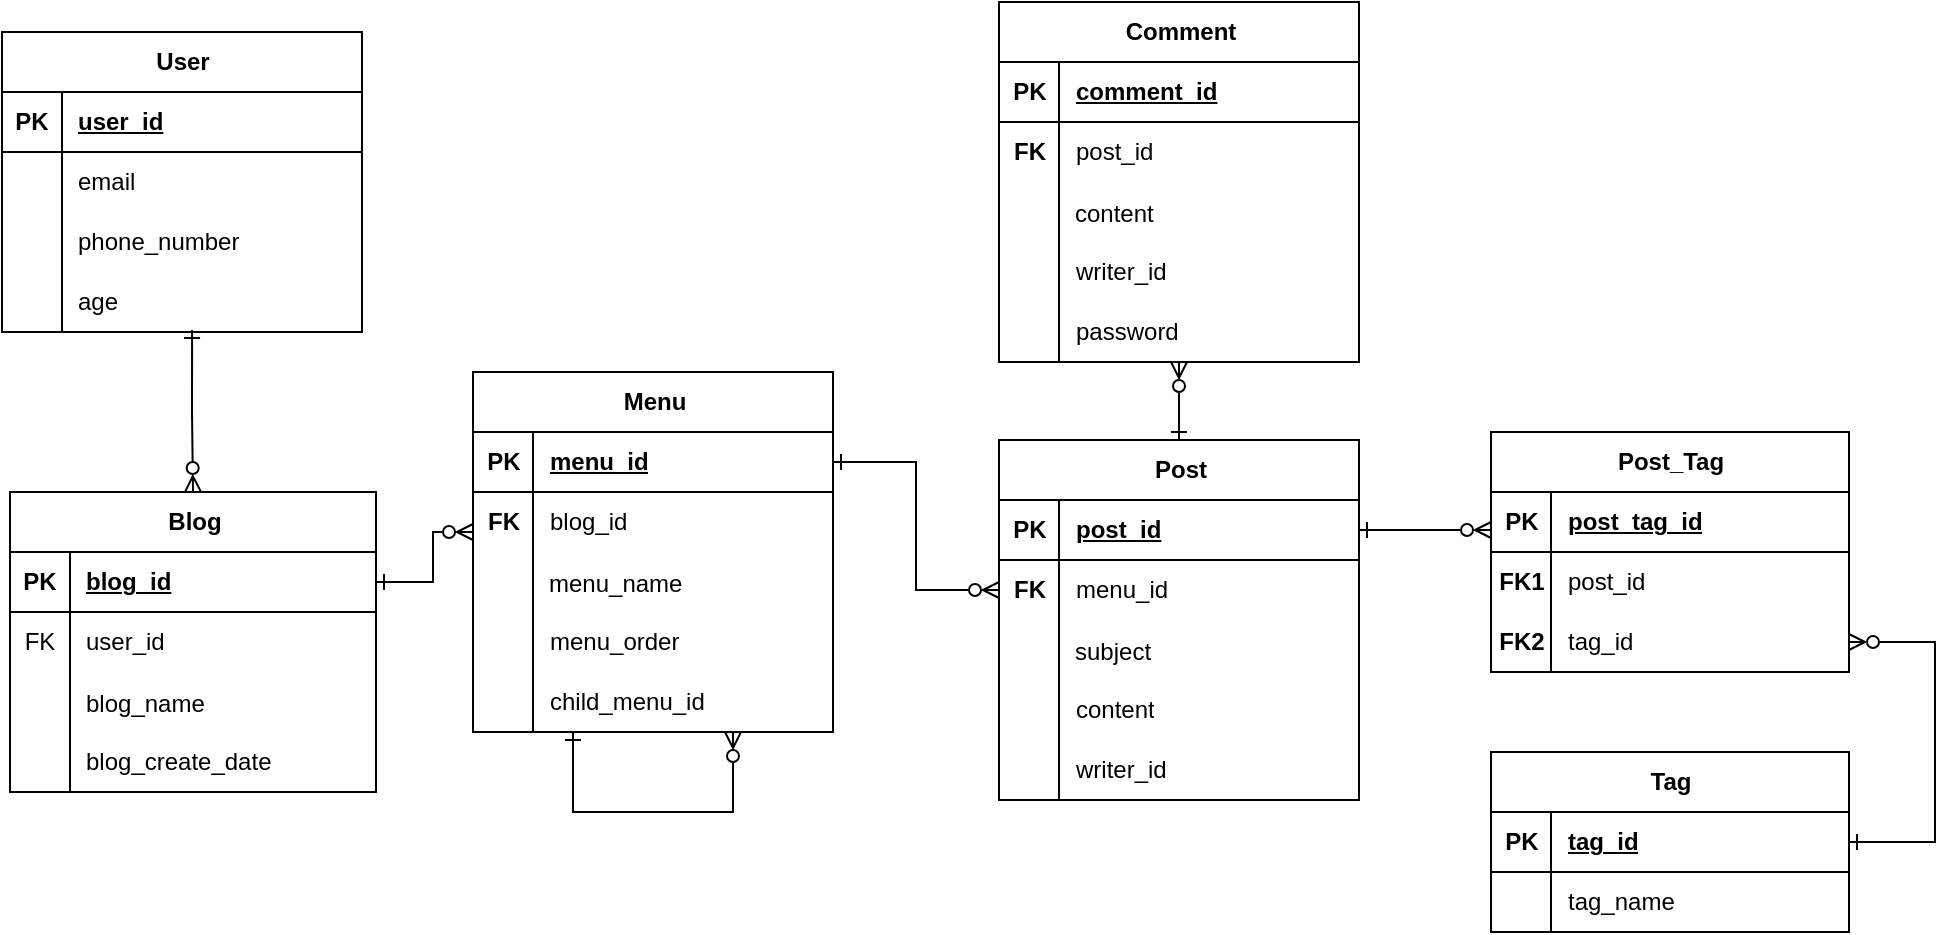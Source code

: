 <mxfile version="21.6.8" type="device">
  <diagram name="Page-1" id="2ca16b54-16f6-2749-3443-fa8db7711227">
    <mxGraphModel dx="1434" dy="844" grid="1" gridSize="10" guides="1" tooltips="1" connect="1" arrows="1" fold="1" page="1" pageScale="1" pageWidth="1100" pageHeight="850" background="none" math="0" shadow="0">
      <root>
        <mxCell id="0" />
        <mxCell id="1" parent="0" />
        <mxCell id="rOiqnbqq2lxfKwAk88MP-75" value="User" style="shape=table;startSize=30;container=1;collapsible=1;childLayout=tableLayout;fixedRows=1;rowLines=0;fontStyle=1;align=center;resizeLast=1;html=1;" parent="1" vertex="1">
          <mxGeometry x="65" y="170" width="180" height="150" as="geometry">
            <mxRectangle x="80" y="50" width="70" height="30" as="alternateBounds" />
          </mxGeometry>
        </mxCell>
        <mxCell id="rOiqnbqq2lxfKwAk88MP-76" value="" style="shape=tableRow;horizontal=0;startSize=0;swimlaneHead=0;swimlaneBody=0;fillColor=none;collapsible=0;dropTarget=0;points=[[0,0.5],[1,0.5]];portConstraint=eastwest;top=0;left=0;right=0;bottom=1;" parent="rOiqnbqq2lxfKwAk88MP-75" vertex="1">
          <mxGeometry y="30" width="180" height="30" as="geometry" />
        </mxCell>
        <mxCell id="rOiqnbqq2lxfKwAk88MP-77" value="PK" style="shape=partialRectangle;connectable=0;fillColor=none;top=0;left=0;bottom=0;right=0;fontStyle=1;overflow=hidden;whiteSpace=wrap;html=1;" parent="rOiqnbqq2lxfKwAk88MP-76" vertex="1">
          <mxGeometry width="30" height="30" as="geometry">
            <mxRectangle width="30" height="30" as="alternateBounds" />
          </mxGeometry>
        </mxCell>
        <mxCell id="rOiqnbqq2lxfKwAk88MP-78" value="user_id" style="shape=partialRectangle;connectable=0;fillColor=none;top=0;left=0;bottom=0;right=0;align=left;spacingLeft=6;fontStyle=5;overflow=hidden;whiteSpace=wrap;html=1;" parent="rOiqnbqq2lxfKwAk88MP-76" vertex="1">
          <mxGeometry x="30" width="150" height="30" as="geometry">
            <mxRectangle width="150" height="30" as="alternateBounds" />
          </mxGeometry>
        </mxCell>
        <mxCell id="rOiqnbqq2lxfKwAk88MP-79" value="" style="shape=tableRow;horizontal=0;startSize=0;swimlaneHead=0;swimlaneBody=0;fillColor=none;collapsible=0;dropTarget=0;points=[[0,0.5],[1,0.5]];portConstraint=eastwest;top=0;left=0;right=0;bottom=0;" parent="rOiqnbqq2lxfKwAk88MP-75" vertex="1">
          <mxGeometry y="60" width="180" height="30" as="geometry" />
        </mxCell>
        <mxCell id="rOiqnbqq2lxfKwAk88MP-80" value="" style="shape=partialRectangle;connectable=0;fillColor=none;top=0;left=0;bottom=0;right=0;editable=1;overflow=hidden;whiteSpace=wrap;html=1;" parent="rOiqnbqq2lxfKwAk88MP-79" vertex="1">
          <mxGeometry width="30" height="30" as="geometry">
            <mxRectangle width="30" height="30" as="alternateBounds" />
          </mxGeometry>
        </mxCell>
        <mxCell id="rOiqnbqq2lxfKwAk88MP-81" value="email" style="shape=partialRectangle;connectable=0;fillColor=none;top=0;left=0;bottom=0;right=0;align=left;spacingLeft=6;overflow=hidden;whiteSpace=wrap;html=1;" parent="rOiqnbqq2lxfKwAk88MP-79" vertex="1">
          <mxGeometry x="30" width="150" height="30" as="geometry">
            <mxRectangle width="150" height="30" as="alternateBounds" />
          </mxGeometry>
        </mxCell>
        <mxCell id="rOiqnbqq2lxfKwAk88MP-82" value="" style="shape=tableRow;horizontal=0;startSize=0;swimlaneHead=0;swimlaneBody=0;fillColor=none;collapsible=0;dropTarget=0;points=[[0,0.5],[1,0.5]];portConstraint=eastwest;top=0;left=0;right=0;bottom=0;" parent="rOiqnbqq2lxfKwAk88MP-75" vertex="1">
          <mxGeometry y="90" width="180" height="30" as="geometry" />
        </mxCell>
        <mxCell id="rOiqnbqq2lxfKwAk88MP-83" value="" style="shape=partialRectangle;connectable=0;fillColor=none;top=0;left=0;bottom=0;right=0;editable=1;overflow=hidden;whiteSpace=wrap;html=1;" parent="rOiqnbqq2lxfKwAk88MP-82" vertex="1">
          <mxGeometry width="30" height="30" as="geometry">
            <mxRectangle width="30" height="30" as="alternateBounds" />
          </mxGeometry>
        </mxCell>
        <mxCell id="rOiqnbqq2lxfKwAk88MP-84" value="phone_number" style="shape=partialRectangle;connectable=0;fillColor=none;top=0;left=0;bottom=0;right=0;align=left;spacingLeft=6;overflow=hidden;whiteSpace=wrap;html=1;" parent="rOiqnbqq2lxfKwAk88MP-82" vertex="1">
          <mxGeometry x="30" width="150" height="30" as="geometry">
            <mxRectangle width="150" height="30" as="alternateBounds" />
          </mxGeometry>
        </mxCell>
        <mxCell id="rOiqnbqq2lxfKwAk88MP-85" value="" style="shape=tableRow;horizontal=0;startSize=0;swimlaneHead=0;swimlaneBody=0;fillColor=none;collapsible=0;dropTarget=0;points=[[0,0.5],[1,0.5]];portConstraint=eastwest;top=0;left=0;right=0;bottom=0;" parent="rOiqnbqq2lxfKwAk88MP-75" vertex="1">
          <mxGeometry y="120" width="180" height="30" as="geometry" />
        </mxCell>
        <mxCell id="rOiqnbqq2lxfKwAk88MP-86" value="" style="shape=partialRectangle;connectable=0;fillColor=none;top=0;left=0;bottom=0;right=0;editable=1;overflow=hidden;whiteSpace=wrap;html=1;" parent="rOiqnbqq2lxfKwAk88MP-85" vertex="1">
          <mxGeometry width="30" height="30" as="geometry">
            <mxRectangle width="30" height="30" as="alternateBounds" />
          </mxGeometry>
        </mxCell>
        <mxCell id="rOiqnbqq2lxfKwAk88MP-87" value="age" style="shape=partialRectangle;connectable=0;fillColor=none;top=0;left=0;bottom=0;right=0;align=left;spacingLeft=6;overflow=hidden;whiteSpace=wrap;html=1;" parent="rOiqnbqq2lxfKwAk88MP-85" vertex="1">
          <mxGeometry x="30" width="150" height="30" as="geometry">
            <mxRectangle width="150" height="30" as="alternateBounds" />
          </mxGeometry>
        </mxCell>
        <mxCell id="rOiqnbqq2lxfKwAk88MP-89" value="Blog" style="shape=table;startSize=30;container=1;collapsible=1;childLayout=tableLayout;fixedRows=1;rowLines=0;fontStyle=1;align=center;resizeLast=1;html=1;" parent="1" vertex="1">
          <mxGeometry x="69" y="400" width="183" height="150.0" as="geometry">
            <mxRectangle x="80" y="50" width="70" height="30" as="alternateBounds" />
          </mxGeometry>
        </mxCell>
        <mxCell id="rOiqnbqq2lxfKwAk88MP-90" value="" style="shape=tableRow;horizontal=0;startSize=0;swimlaneHead=0;swimlaneBody=0;fillColor=none;collapsible=0;dropTarget=0;points=[[0,0.5],[1,0.5]];portConstraint=eastwest;top=0;left=0;right=0;bottom=1;" parent="rOiqnbqq2lxfKwAk88MP-89" vertex="1">
          <mxGeometry y="30" width="183" height="30" as="geometry" />
        </mxCell>
        <mxCell id="rOiqnbqq2lxfKwAk88MP-91" value="PK" style="shape=partialRectangle;connectable=0;fillColor=none;top=0;left=0;bottom=0;right=0;fontStyle=1;overflow=hidden;whiteSpace=wrap;html=1;" parent="rOiqnbqq2lxfKwAk88MP-90" vertex="1">
          <mxGeometry width="30" height="30" as="geometry">
            <mxRectangle width="30" height="30" as="alternateBounds" />
          </mxGeometry>
        </mxCell>
        <mxCell id="rOiqnbqq2lxfKwAk88MP-92" value="blog_id" style="shape=partialRectangle;connectable=0;fillColor=none;top=0;left=0;bottom=0;right=0;align=left;spacingLeft=6;fontStyle=5;overflow=hidden;whiteSpace=wrap;html=1;" parent="rOiqnbqq2lxfKwAk88MP-90" vertex="1">
          <mxGeometry x="30" width="153" height="30" as="geometry">
            <mxRectangle width="153" height="30" as="alternateBounds" />
          </mxGeometry>
        </mxCell>
        <mxCell id="rOiqnbqq2lxfKwAk88MP-93" value="" style="shape=tableRow;horizontal=0;startSize=0;swimlaneHead=0;swimlaneBody=0;fillColor=none;collapsible=0;dropTarget=0;points=[[0,0.5],[1,0.5]];portConstraint=eastwest;top=0;left=0;right=0;bottom=0;" parent="rOiqnbqq2lxfKwAk88MP-89" vertex="1">
          <mxGeometry y="60" width="183" height="30" as="geometry" />
        </mxCell>
        <mxCell id="rOiqnbqq2lxfKwAk88MP-94" value="FK" style="shape=partialRectangle;connectable=0;fillColor=none;top=0;left=0;bottom=0;right=0;editable=1;overflow=hidden;whiteSpace=wrap;html=1;" parent="rOiqnbqq2lxfKwAk88MP-93" vertex="1">
          <mxGeometry width="30" height="30" as="geometry">
            <mxRectangle width="30" height="30" as="alternateBounds" />
          </mxGeometry>
        </mxCell>
        <mxCell id="rOiqnbqq2lxfKwAk88MP-95" value="user_id" style="shape=partialRectangle;connectable=0;fillColor=none;top=0;left=0;bottom=0;right=0;align=left;spacingLeft=6;overflow=hidden;whiteSpace=wrap;html=1;" parent="rOiqnbqq2lxfKwAk88MP-93" vertex="1">
          <mxGeometry x="30" width="153" height="30" as="geometry">
            <mxRectangle width="153" height="30" as="alternateBounds" />
          </mxGeometry>
        </mxCell>
        <mxCell id="ZGFeeNp2NW_XjKMNursx-48" value="" style="shape=tableRow;horizontal=0;startSize=0;swimlaneHead=0;swimlaneBody=0;fillColor=none;collapsible=0;dropTarget=0;points=[[0,0.5],[1,0.5]];portConstraint=eastwest;top=0;left=0;right=0;bottom=0;" parent="rOiqnbqq2lxfKwAk88MP-89" vertex="1">
          <mxGeometry y="90" width="183" height="30" as="geometry" />
        </mxCell>
        <mxCell id="ZGFeeNp2NW_XjKMNursx-49" value="" style="shape=partialRectangle;connectable=0;fillColor=none;top=0;left=0;bottom=0;right=0;editable=1;overflow=hidden;" parent="ZGFeeNp2NW_XjKMNursx-48" vertex="1">
          <mxGeometry width="30" height="30" as="geometry">
            <mxRectangle width="30" height="30" as="alternateBounds" />
          </mxGeometry>
        </mxCell>
        <mxCell id="ZGFeeNp2NW_XjKMNursx-50" value="blog_name" style="shape=partialRectangle;connectable=0;fillColor=none;top=0;left=0;bottom=0;right=0;align=left;spacingLeft=6;overflow=hidden;" parent="ZGFeeNp2NW_XjKMNursx-48" vertex="1">
          <mxGeometry x="30" width="153" height="30" as="geometry">
            <mxRectangle width="153" height="30" as="alternateBounds" />
          </mxGeometry>
        </mxCell>
        <mxCell id="rOiqnbqq2lxfKwAk88MP-96" value="" style="shape=tableRow;horizontal=0;startSize=0;swimlaneHead=0;swimlaneBody=0;fillColor=none;collapsible=0;dropTarget=0;points=[[0,0.5],[1,0.5]];portConstraint=eastwest;top=0;left=0;right=0;bottom=0;" parent="rOiqnbqq2lxfKwAk88MP-89" vertex="1">
          <mxGeometry y="120" width="183" height="30" as="geometry" />
        </mxCell>
        <mxCell id="rOiqnbqq2lxfKwAk88MP-97" value="" style="shape=partialRectangle;connectable=0;fillColor=none;top=0;left=0;bottom=0;right=0;editable=1;overflow=hidden;whiteSpace=wrap;html=1;" parent="rOiqnbqq2lxfKwAk88MP-96" vertex="1">
          <mxGeometry width="30" height="30" as="geometry">
            <mxRectangle width="30" height="30" as="alternateBounds" />
          </mxGeometry>
        </mxCell>
        <mxCell id="rOiqnbqq2lxfKwAk88MP-98" value="blog_create_date" style="shape=partialRectangle;connectable=0;fillColor=none;top=0;left=0;bottom=0;right=0;align=left;spacingLeft=6;overflow=hidden;whiteSpace=wrap;html=1;" parent="rOiqnbqq2lxfKwAk88MP-96" vertex="1">
          <mxGeometry x="30" width="153" height="30" as="geometry">
            <mxRectangle width="153" height="30" as="alternateBounds" />
          </mxGeometry>
        </mxCell>
        <mxCell id="rOiqnbqq2lxfKwAk88MP-102" value="Comment" style="shape=table;startSize=30;container=1;collapsible=1;childLayout=tableLayout;fixedRows=1;rowLines=0;fontStyle=1;align=center;resizeLast=1;html=1;" parent="1" vertex="1">
          <mxGeometry x="563.5" y="155" width="180" height="180" as="geometry">
            <mxRectangle x="573" y="40" width="70" height="30" as="alternateBounds" />
          </mxGeometry>
        </mxCell>
        <mxCell id="rOiqnbqq2lxfKwAk88MP-103" value="" style="shape=tableRow;horizontal=0;startSize=0;swimlaneHead=0;swimlaneBody=0;fillColor=none;collapsible=0;dropTarget=0;points=[[0,0.5],[1,0.5]];portConstraint=eastwest;top=0;left=0;right=0;bottom=1;" parent="rOiqnbqq2lxfKwAk88MP-102" vertex="1">
          <mxGeometry y="30" width="180" height="30" as="geometry" />
        </mxCell>
        <mxCell id="rOiqnbqq2lxfKwAk88MP-104" value="PK" style="shape=partialRectangle;connectable=0;fillColor=none;top=0;left=0;bottom=0;right=0;fontStyle=1;overflow=hidden;whiteSpace=wrap;html=1;" parent="rOiqnbqq2lxfKwAk88MP-103" vertex="1">
          <mxGeometry width="30" height="30" as="geometry">
            <mxRectangle width="30" height="30" as="alternateBounds" />
          </mxGeometry>
        </mxCell>
        <mxCell id="rOiqnbqq2lxfKwAk88MP-105" value="comment_id" style="shape=partialRectangle;connectable=0;fillColor=none;top=0;left=0;bottom=0;right=0;align=left;spacingLeft=6;fontStyle=5;overflow=hidden;whiteSpace=wrap;html=1;" parent="rOiqnbqq2lxfKwAk88MP-103" vertex="1">
          <mxGeometry x="30" width="150" height="30" as="geometry">
            <mxRectangle width="150" height="30" as="alternateBounds" />
          </mxGeometry>
        </mxCell>
        <mxCell id="rOiqnbqq2lxfKwAk88MP-106" value="" style="shape=tableRow;horizontal=0;startSize=0;swimlaneHead=0;swimlaneBody=0;fillColor=none;collapsible=0;dropTarget=0;points=[[0,0.5],[1,0.5]];portConstraint=eastwest;top=0;left=0;right=0;bottom=0;" parent="rOiqnbqq2lxfKwAk88MP-102" vertex="1">
          <mxGeometry y="60" width="180" height="30" as="geometry" />
        </mxCell>
        <mxCell id="rOiqnbqq2lxfKwAk88MP-107" value="&lt;b&gt;FK&lt;/b&gt;" style="shape=partialRectangle;connectable=0;fillColor=none;top=0;left=0;bottom=0;right=0;editable=1;overflow=hidden;whiteSpace=wrap;html=1;" parent="rOiqnbqq2lxfKwAk88MP-106" vertex="1">
          <mxGeometry width="30" height="30" as="geometry">
            <mxRectangle width="30" height="30" as="alternateBounds" />
          </mxGeometry>
        </mxCell>
        <mxCell id="rOiqnbqq2lxfKwAk88MP-108" value="post_id" style="shape=partialRectangle;connectable=0;fillColor=none;top=0;left=0;bottom=0;right=0;align=left;spacingLeft=6;overflow=hidden;whiteSpace=wrap;html=1;" parent="rOiqnbqq2lxfKwAk88MP-106" vertex="1">
          <mxGeometry x="30" width="150" height="30" as="geometry">
            <mxRectangle width="150" height="30" as="alternateBounds" />
          </mxGeometry>
        </mxCell>
        <mxCell id="ZGFeeNp2NW_XjKMNursx-58" value="" style="shape=tableRow;horizontal=0;startSize=0;swimlaneHead=0;swimlaneBody=0;fillColor=none;collapsible=0;dropTarget=0;points=[[0,0.5],[1,0.5]];portConstraint=eastwest;top=0;left=0;right=0;bottom=0;" parent="rOiqnbqq2lxfKwAk88MP-102" vertex="1">
          <mxGeometry y="90" width="180" height="30" as="geometry" />
        </mxCell>
        <mxCell id="ZGFeeNp2NW_XjKMNursx-59" value="" style="shape=partialRectangle;connectable=0;fillColor=none;top=0;left=0;bottom=0;right=0;editable=1;overflow=hidden;" parent="ZGFeeNp2NW_XjKMNursx-58" vertex="1">
          <mxGeometry width="30" height="30" as="geometry">
            <mxRectangle width="30" height="30" as="alternateBounds" />
          </mxGeometry>
        </mxCell>
        <mxCell id="ZGFeeNp2NW_XjKMNursx-60" value="content" style="shape=partialRectangle;connectable=0;fillColor=none;top=0;left=0;bottom=0;right=0;align=left;spacingLeft=6;overflow=hidden;" parent="ZGFeeNp2NW_XjKMNursx-58" vertex="1">
          <mxGeometry x="30" width="150" height="30" as="geometry">
            <mxRectangle width="150" height="30" as="alternateBounds" />
          </mxGeometry>
        </mxCell>
        <mxCell id="rOiqnbqq2lxfKwAk88MP-109" value="" style="shape=tableRow;horizontal=0;startSize=0;swimlaneHead=0;swimlaneBody=0;fillColor=none;collapsible=0;dropTarget=0;points=[[0,0.5],[1,0.5]];portConstraint=eastwest;top=0;left=0;right=0;bottom=0;" parent="rOiqnbqq2lxfKwAk88MP-102" vertex="1">
          <mxGeometry y="120" width="180" height="30" as="geometry" />
        </mxCell>
        <mxCell id="rOiqnbqq2lxfKwAk88MP-110" value="" style="shape=partialRectangle;connectable=0;fillColor=none;top=0;left=0;bottom=0;right=0;editable=1;overflow=hidden;whiteSpace=wrap;html=1;" parent="rOiqnbqq2lxfKwAk88MP-109" vertex="1">
          <mxGeometry width="30" height="30" as="geometry">
            <mxRectangle width="30" height="30" as="alternateBounds" />
          </mxGeometry>
        </mxCell>
        <mxCell id="rOiqnbqq2lxfKwAk88MP-111" value="writer_id" style="shape=partialRectangle;connectable=0;fillColor=none;top=0;left=0;bottom=0;right=0;align=left;spacingLeft=6;overflow=hidden;whiteSpace=wrap;html=1;" parent="rOiqnbqq2lxfKwAk88MP-109" vertex="1">
          <mxGeometry x="30" width="150" height="30" as="geometry">
            <mxRectangle width="150" height="30" as="alternateBounds" />
          </mxGeometry>
        </mxCell>
        <mxCell id="rOiqnbqq2lxfKwAk88MP-112" value="" style="shape=tableRow;horizontal=0;startSize=0;swimlaneHead=0;swimlaneBody=0;fillColor=none;collapsible=0;dropTarget=0;points=[[0,0.5],[1,0.5]];portConstraint=eastwest;top=0;left=0;right=0;bottom=0;" parent="rOiqnbqq2lxfKwAk88MP-102" vertex="1">
          <mxGeometry y="150" width="180" height="30" as="geometry" />
        </mxCell>
        <mxCell id="rOiqnbqq2lxfKwAk88MP-113" value="" style="shape=partialRectangle;connectable=0;fillColor=none;top=0;left=0;bottom=0;right=0;editable=1;overflow=hidden;whiteSpace=wrap;html=1;" parent="rOiqnbqq2lxfKwAk88MP-112" vertex="1">
          <mxGeometry width="30" height="30" as="geometry">
            <mxRectangle width="30" height="30" as="alternateBounds" />
          </mxGeometry>
        </mxCell>
        <mxCell id="rOiqnbqq2lxfKwAk88MP-114" value="password" style="shape=partialRectangle;connectable=0;fillColor=none;top=0;left=0;bottom=0;right=0;align=left;spacingLeft=6;overflow=hidden;whiteSpace=wrap;html=1;" parent="rOiqnbqq2lxfKwAk88MP-112" vertex="1">
          <mxGeometry x="30" width="150" height="30" as="geometry">
            <mxRectangle width="150" height="30" as="alternateBounds" />
          </mxGeometry>
        </mxCell>
        <mxCell id="rOiqnbqq2lxfKwAk88MP-115" value="Menu" style="shape=table;startSize=30;container=1;collapsible=1;childLayout=tableLayout;fixedRows=1;rowLines=0;fontStyle=1;align=center;resizeLast=1;html=1;" parent="1" vertex="1">
          <mxGeometry x="300.5" y="340" width="180" height="180" as="geometry">
            <mxRectangle x="80" y="50" width="70" height="30" as="alternateBounds" />
          </mxGeometry>
        </mxCell>
        <mxCell id="rOiqnbqq2lxfKwAk88MP-116" value="" style="shape=tableRow;horizontal=0;startSize=0;swimlaneHead=0;swimlaneBody=0;fillColor=none;collapsible=0;dropTarget=0;points=[[0,0.5],[1,0.5]];portConstraint=eastwest;top=0;left=0;right=0;bottom=1;" parent="rOiqnbqq2lxfKwAk88MP-115" vertex="1">
          <mxGeometry y="30" width="180" height="30" as="geometry" />
        </mxCell>
        <mxCell id="rOiqnbqq2lxfKwAk88MP-117" value="PK" style="shape=partialRectangle;connectable=0;fillColor=none;top=0;left=0;bottom=0;right=0;fontStyle=1;overflow=hidden;whiteSpace=wrap;html=1;" parent="rOiqnbqq2lxfKwAk88MP-116" vertex="1">
          <mxGeometry width="30" height="30" as="geometry">
            <mxRectangle width="30" height="30" as="alternateBounds" />
          </mxGeometry>
        </mxCell>
        <mxCell id="rOiqnbqq2lxfKwAk88MP-118" value="menu_id" style="shape=partialRectangle;connectable=0;fillColor=none;top=0;left=0;bottom=0;right=0;align=left;spacingLeft=6;fontStyle=5;overflow=hidden;whiteSpace=wrap;html=1;" parent="rOiqnbqq2lxfKwAk88MP-116" vertex="1">
          <mxGeometry x="30" width="150" height="30" as="geometry">
            <mxRectangle width="150" height="30" as="alternateBounds" />
          </mxGeometry>
        </mxCell>
        <mxCell id="rOiqnbqq2lxfKwAk88MP-119" value="" style="shape=tableRow;horizontal=0;startSize=0;swimlaneHead=0;swimlaneBody=0;fillColor=none;collapsible=0;dropTarget=0;points=[[0,0.5],[1,0.5]];portConstraint=eastwest;top=0;left=0;right=0;bottom=0;" parent="rOiqnbqq2lxfKwAk88MP-115" vertex="1">
          <mxGeometry y="60" width="180" height="30" as="geometry" />
        </mxCell>
        <mxCell id="rOiqnbqq2lxfKwAk88MP-120" value="&lt;b&gt;FK&lt;/b&gt;" style="shape=partialRectangle;connectable=0;fillColor=none;top=0;left=0;bottom=0;right=0;editable=1;overflow=hidden;whiteSpace=wrap;html=1;" parent="rOiqnbqq2lxfKwAk88MP-119" vertex="1">
          <mxGeometry width="30" height="30" as="geometry">
            <mxRectangle width="30" height="30" as="alternateBounds" />
          </mxGeometry>
        </mxCell>
        <mxCell id="rOiqnbqq2lxfKwAk88MP-121" value="blog_id" style="shape=partialRectangle;connectable=0;fillColor=none;top=0;left=0;bottom=0;right=0;align=left;spacingLeft=6;overflow=hidden;whiteSpace=wrap;html=1;" parent="rOiqnbqq2lxfKwAk88MP-119" vertex="1">
          <mxGeometry x="30" width="150" height="30" as="geometry">
            <mxRectangle width="150" height="30" as="alternateBounds" />
          </mxGeometry>
        </mxCell>
        <mxCell id="ZGFeeNp2NW_XjKMNursx-14" value="" style="shape=tableRow;horizontal=0;startSize=0;swimlaneHead=0;swimlaneBody=0;fillColor=none;collapsible=0;dropTarget=0;points=[[0,0.5],[1,0.5]];portConstraint=eastwest;top=0;left=0;right=0;bottom=0;" parent="rOiqnbqq2lxfKwAk88MP-115" vertex="1">
          <mxGeometry y="90" width="180" height="30" as="geometry" />
        </mxCell>
        <mxCell id="ZGFeeNp2NW_XjKMNursx-15" value="" style="shape=partialRectangle;connectable=0;fillColor=none;top=0;left=0;bottom=0;right=0;editable=1;overflow=hidden;" parent="ZGFeeNp2NW_XjKMNursx-14" vertex="1">
          <mxGeometry width="30" height="30" as="geometry">
            <mxRectangle width="30" height="30" as="alternateBounds" />
          </mxGeometry>
        </mxCell>
        <mxCell id="ZGFeeNp2NW_XjKMNursx-16" value="menu_name" style="shape=partialRectangle;connectable=0;fillColor=none;top=0;left=0;bottom=0;right=0;align=left;spacingLeft=6;overflow=hidden;" parent="ZGFeeNp2NW_XjKMNursx-14" vertex="1">
          <mxGeometry x="30" width="150" height="30" as="geometry">
            <mxRectangle width="150" height="30" as="alternateBounds" />
          </mxGeometry>
        </mxCell>
        <mxCell id="rOiqnbqq2lxfKwAk88MP-122" value="" style="shape=tableRow;horizontal=0;startSize=0;swimlaneHead=0;swimlaneBody=0;fillColor=none;collapsible=0;dropTarget=0;points=[[0,0.5],[1,0.5]];portConstraint=eastwest;top=0;left=0;right=0;bottom=0;" parent="rOiqnbqq2lxfKwAk88MP-115" vertex="1">
          <mxGeometry y="120" width="180" height="30" as="geometry" />
        </mxCell>
        <mxCell id="rOiqnbqq2lxfKwAk88MP-123" value="" style="shape=partialRectangle;connectable=0;fillColor=none;top=0;left=0;bottom=0;right=0;editable=1;overflow=hidden;whiteSpace=wrap;html=1;" parent="rOiqnbqq2lxfKwAk88MP-122" vertex="1">
          <mxGeometry width="30" height="30" as="geometry">
            <mxRectangle width="30" height="30" as="alternateBounds" />
          </mxGeometry>
        </mxCell>
        <mxCell id="rOiqnbqq2lxfKwAk88MP-124" value="menu_order" style="shape=partialRectangle;connectable=0;fillColor=none;top=0;left=0;bottom=0;right=0;align=left;spacingLeft=6;overflow=hidden;whiteSpace=wrap;html=1;" parent="rOiqnbqq2lxfKwAk88MP-122" vertex="1">
          <mxGeometry x="30" width="150" height="30" as="geometry">
            <mxRectangle width="150" height="30" as="alternateBounds" />
          </mxGeometry>
        </mxCell>
        <mxCell id="rOiqnbqq2lxfKwAk88MP-125" value="" style="shape=tableRow;horizontal=0;startSize=0;swimlaneHead=0;swimlaneBody=0;fillColor=none;collapsible=0;dropTarget=0;points=[[0,0.5],[1,0.5]];portConstraint=eastwest;top=0;left=0;right=0;bottom=0;" parent="rOiqnbqq2lxfKwAk88MP-115" vertex="1">
          <mxGeometry y="150" width="180" height="30" as="geometry" />
        </mxCell>
        <mxCell id="rOiqnbqq2lxfKwAk88MP-126" value="" style="shape=partialRectangle;connectable=0;fillColor=none;top=0;left=0;bottom=0;right=0;editable=1;overflow=hidden;whiteSpace=wrap;html=1;" parent="rOiqnbqq2lxfKwAk88MP-125" vertex="1">
          <mxGeometry width="30" height="30" as="geometry">
            <mxRectangle width="30" height="30" as="alternateBounds" />
          </mxGeometry>
        </mxCell>
        <mxCell id="rOiqnbqq2lxfKwAk88MP-127" value="child_menu_id" style="shape=partialRectangle;connectable=0;fillColor=none;top=0;left=0;bottom=0;right=0;align=left;spacingLeft=6;overflow=hidden;whiteSpace=wrap;html=1;" parent="rOiqnbqq2lxfKwAk88MP-125" vertex="1">
          <mxGeometry x="30" width="150" height="30" as="geometry">
            <mxRectangle width="150" height="30" as="alternateBounds" />
          </mxGeometry>
        </mxCell>
        <mxCell id="rOiqnbqq2lxfKwAk88MP-128" value="Post" style="shape=table;startSize=30;container=1;collapsible=1;childLayout=tableLayout;fixedRows=1;rowLines=0;fontStyle=1;align=center;resizeLast=1;html=1;rounded=0;" parent="1" vertex="1">
          <mxGeometry x="563.5" y="374" width="180" height="180" as="geometry" />
        </mxCell>
        <mxCell id="rOiqnbqq2lxfKwAk88MP-129" value="" style="shape=tableRow;horizontal=0;startSize=0;swimlaneHead=0;swimlaneBody=0;fillColor=none;collapsible=0;dropTarget=0;points=[[0,0.5],[1,0.5]];portConstraint=eastwest;top=0;left=0;right=0;bottom=1;" parent="rOiqnbqq2lxfKwAk88MP-128" vertex="1">
          <mxGeometry y="30" width="180" height="30" as="geometry" />
        </mxCell>
        <mxCell id="rOiqnbqq2lxfKwAk88MP-130" value="PK" style="shape=partialRectangle;connectable=0;fillColor=none;top=0;left=0;bottom=0;right=0;fontStyle=1;overflow=hidden;whiteSpace=wrap;html=1;" parent="rOiqnbqq2lxfKwAk88MP-129" vertex="1">
          <mxGeometry width="30" height="30" as="geometry">
            <mxRectangle width="30" height="30" as="alternateBounds" />
          </mxGeometry>
        </mxCell>
        <mxCell id="rOiqnbqq2lxfKwAk88MP-131" value="post_id" style="shape=partialRectangle;connectable=0;fillColor=none;top=0;left=0;bottom=0;right=0;align=left;spacingLeft=6;fontStyle=5;overflow=hidden;whiteSpace=wrap;html=1;" parent="rOiqnbqq2lxfKwAk88MP-129" vertex="1">
          <mxGeometry x="30" width="150" height="30" as="geometry">
            <mxRectangle width="150" height="30" as="alternateBounds" />
          </mxGeometry>
        </mxCell>
        <mxCell id="rOiqnbqq2lxfKwAk88MP-132" value="" style="shape=tableRow;horizontal=0;startSize=0;swimlaneHead=0;swimlaneBody=0;fillColor=none;collapsible=0;dropTarget=0;points=[[0,0.5],[1,0.5]];portConstraint=eastwest;top=0;left=0;right=0;bottom=0;" parent="rOiqnbqq2lxfKwAk88MP-128" vertex="1">
          <mxGeometry y="60" width="180" height="30" as="geometry" />
        </mxCell>
        <mxCell id="rOiqnbqq2lxfKwAk88MP-133" value="&lt;b&gt;FK&lt;/b&gt;" style="shape=partialRectangle;connectable=0;fillColor=none;top=0;left=0;bottom=0;right=0;editable=1;overflow=hidden;whiteSpace=wrap;html=1;" parent="rOiqnbqq2lxfKwAk88MP-132" vertex="1">
          <mxGeometry width="30" height="30" as="geometry">
            <mxRectangle width="30" height="30" as="alternateBounds" />
          </mxGeometry>
        </mxCell>
        <mxCell id="rOiqnbqq2lxfKwAk88MP-134" value="menu_id" style="shape=partialRectangle;connectable=0;fillColor=none;top=0;left=0;bottom=0;right=0;align=left;spacingLeft=6;overflow=hidden;whiteSpace=wrap;html=1;" parent="rOiqnbqq2lxfKwAk88MP-132" vertex="1">
          <mxGeometry x="30" width="150" height="30" as="geometry">
            <mxRectangle width="150" height="30" as="alternateBounds" />
          </mxGeometry>
        </mxCell>
        <mxCell id="ZGFeeNp2NW_XjKMNursx-51" value="" style="shape=tableRow;horizontal=0;startSize=0;swimlaneHead=0;swimlaneBody=0;fillColor=none;collapsible=0;dropTarget=0;points=[[0,0.5],[1,0.5]];portConstraint=eastwest;top=0;left=0;right=0;bottom=0;" parent="rOiqnbqq2lxfKwAk88MP-128" vertex="1">
          <mxGeometry y="90" width="180" height="30" as="geometry" />
        </mxCell>
        <mxCell id="ZGFeeNp2NW_XjKMNursx-52" value="" style="shape=partialRectangle;connectable=0;fillColor=none;top=0;left=0;bottom=0;right=0;editable=1;overflow=hidden;" parent="ZGFeeNp2NW_XjKMNursx-51" vertex="1">
          <mxGeometry width="30" height="30" as="geometry">
            <mxRectangle width="30" height="30" as="alternateBounds" />
          </mxGeometry>
        </mxCell>
        <mxCell id="ZGFeeNp2NW_XjKMNursx-53" value="subject" style="shape=partialRectangle;connectable=0;fillColor=none;top=0;left=0;bottom=0;right=0;align=left;spacingLeft=6;overflow=hidden;" parent="ZGFeeNp2NW_XjKMNursx-51" vertex="1">
          <mxGeometry x="30" width="150" height="30" as="geometry">
            <mxRectangle width="150" height="30" as="alternateBounds" />
          </mxGeometry>
        </mxCell>
        <mxCell id="rOiqnbqq2lxfKwAk88MP-135" value="" style="shape=tableRow;horizontal=0;startSize=0;swimlaneHead=0;swimlaneBody=0;fillColor=none;collapsible=0;dropTarget=0;points=[[0,0.5],[1,0.5]];portConstraint=eastwest;top=0;left=0;right=0;bottom=0;" parent="rOiqnbqq2lxfKwAk88MP-128" vertex="1">
          <mxGeometry y="120" width="180" height="30" as="geometry" />
        </mxCell>
        <mxCell id="rOiqnbqq2lxfKwAk88MP-136" value="" style="shape=partialRectangle;connectable=0;fillColor=none;top=0;left=0;bottom=0;right=0;editable=1;overflow=hidden;whiteSpace=wrap;html=1;" parent="rOiqnbqq2lxfKwAk88MP-135" vertex="1">
          <mxGeometry width="30" height="30" as="geometry">
            <mxRectangle width="30" height="30" as="alternateBounds" />
          </mxGeometry>
        </mxCell>
        <mxCell id="rOiqnbqq2lxfKwAk88MP-137" value="content" style="shape=partialRectangle;connectable=0;fillColor=none;top=0;left=0;bottom=0;right=0;align=left;spacingLeft=6;overflow=hidden;whiteSpace=wrap;html=1;shadow=0;" parent="rOiqnbqq2lxfKwAk88MP-135" vertex="1">
          <mxGeometry x="30" width="150" height="30" as="geometry">
            <mxRectangle width="150" height="30" as="alternateBounds" />
          </mxGeometry>
        </mxCell>
        <mxCell id="rOiqnbqq2lxfKwAk88MP-138" value="" style="shape=tableRow;horizontal=0;startSize=0;swimlaneHead=0;swimlaneBody=0;fillColor=none;collapsible=0;dropTarget=0;points=[[0,0.5],[1,0.5]];portConstraint=eastwest;top=0;left=0;right=0;bottom=0;" parent="rOiqnbqq2lxfKwAk88MP-128" vertex="1">
          <mxGeometry y="150" width="180" height="30" as="geometry" />
        </mxCell>
        <mxCell id="rOiqnbqq2lxfKwAk88MP-139" value="" style="shape=partialRectangle;connectable=0;fillColor=none;top=0;left=0;bottom=0;right=0;editable=1;overflow=hidden;whiteSpace=wrap;html=1;" parent="rOiqnbqq2lxfKwAk88MP-138" vertex="1">
          <mxGeometry width="30" height="30" as="geometry">
            <mxRectangle width="30" height="30" as="alternateBounds" />
          </mxGeometry>
        </mxCell>
        <mxCell id="rOiqnbqq2lxfKwAk88MP-140" value="writer_id" style="shape=partialRectangle;connectable=0;fillColor=none;top=0;left=0;bottom=0;right=0;align=left;spacingLeft=6;overflow=hidden;whiteSpace=wrap;html=1;" parent="rOiqnbqq2lxfKwAk88MP-138" vertex="1">
          <mxGeometry x="30" width="150" height="30" as="geometry">
            <mxRectangle width="150" height="30" as="alternateBounds" />
          </mxGeometry>
        </mxCell>
        <mxCell id="rOiqnbqq2lxfKwAk88MP-142" style="edgeStyle=orthogonalEdgeStyle;rounded=0;orthogonalLoop=1;jettySize=auto;html=1;endArrow=ERzeroToMany;endFill=0;exitX=0.528;exitY=0.967;exitDx=0;exitDy=0;startArrow=ERone;startFill=0;exitPerimeter=0;entryX=0.5;entryY=0;entryDx=0;entryDy=0;elbow=vertical;" parent="1" source="rOiqnbqq2lxfKwAk88MP-85" target="rOiqnbqq2lxfKwAk88MP-89" edge="1">
          <mxGeometry relative="1" as="geometry">
            <mxPoint x="60.5" y="250" as="sourcePoint" />
            <mxPoint x="160.5" y="430" as="targetPoint" />
          </mxGeometry>
        </mxCell>
        <mxCell id="rOiqnbqq2lxfKwAk88MP-143" style="edgeStyle=elbowEdgeStyle;rounded=0;orthogonalLoop=1;jettySize=auto;html=1;endArrow=ERzeroToMany;endFill=0;exitX=1;exitY=0.5;exitDx=0;exitDy=0;startArrow=ERone;startFill=0;" parent="1" source="rOiqnbqq2lxfKwAk88MP-90" target="rOiqnbqq2lxfKwAk88MP-119" edge="1">
          <mxGeometry relative="1" as="geometry">
            <mxPoint x="210.5" y="450" as="sourcePoint" />
            <mxPoint x="230.5" y="380" as="targetPoint" />
            <Array as="points">
              <mxPoint x="280.5" y="420" />
            </Array>
          </mxGeometry>
        </mxCell>
        <mxCell id="rOiqnbqq2lxfKwAk88MP-149" value="Tag" style="shape=table;startSize=30;container=1;collapsible=1;childLayout=tableLayout;fixedRows=1;rowLines=0;fontStyle=1;align=center;resizeLast=1;html=1;" parent="1" vertex="1">
          <mxGeometry x="809.5" y="530" width="179" height="90" as="geometry" />
        </mxCell>
        <mxCell id="rOiqnbqq2lxfKwAk88MP-150" value="" style="shape=tableRow;horizontal=0;startSize=0;swimlaneHead=0;swimlaneBody=0;fillColor=none;collapsible=0;dropTarget=0;points=[[0,0.5],[1,0.5]];portConstraint=eastwest;top=0;left=0;right=0;bottom=1;" parent="rOiqnbqq2lxfKwAk88MP-149" vertex="1">
          <mxGeometry y="30" width="179" height="30" as="geometry" />
        </mxCell>
        <mxCell id="rOiqnbqq2lxfKwAk88MP-151" value="PK" style="shape=partialRectangle;connectable=0;fillColor=none;top=0;left=0;bottom=0;right=0;fontStyle=1;overflow=hidden;whiteSpace=wrap;html=1;" parent="rOiqnbqq2lxfKwAk88MP-150" vertex="1">
          <mxGeometry width="30" height="30" as="geometry">
            <mxRectangle width="30" height="30" as="alternateBounds" />
          </mxGeometry>
        </mxCell>
        <mxCell id="rOiqnbqq2lxfKwAk88MP-152" value="tag_id" style="shape=partialRectangle;connectable=0;fillColor=none;top=0;left=0;bottom=0;right=0;align=left;spacingLeft=6;fontStyle=5;overflow=hidden;whiteSpace=wrap;html=1;" parent="rOiqnbqq2lxfKwAk88MP-150" vertex="1">
          <mxGeometry x="30" width="149" height="30" as="geometry">
            <mxRectangle width="149" height="30" as="alternateBounds" />
          </mxGeometry>
        </mxCell>
        <mxCell id="rOiqnbqq2lxfKwAk88MP-153" value="" style="shape=tableRow;horizontal=0;startSize=0;swimlaneHead=0;swimlaneBody=0;fillColor=none;collapsible=0;dropTarget=0;points=[[0,0.5],[1,0.5]];portConstraint=eastwest;top=0;left=0;right=0;bottom=0;" parent="rOiqnbqq2lxfKwAk88MP-149" vertex="1">
          <mxGeometry y="60" width="179" height="30" as="geometry" />
        </mxCell>
        <mxCell id="rOiqnbqq2lxfKwAk88MP-154" value="" style="shape=partialRectangle;connectable=0;fillColor=none;top=0;left=0;bottom=0;right=0;editable=1;overflow=hidden;whiteSpace=wrap;html=1;" parent="rOiqnbqq2lxfKwAk88MP-153" vertex="1">
          <mxGeometry width="30" height="30" as="geometry">
            <mxRectangle width="30" height="30" as="alternateBounds" />
          </mxGeometry>
        </mxCell>
        <mxCell id="rOiqnbqq2lxfKwAk88MP-155" value="tag_name" style="shape=partialRectangle;connectable=0;fillColor=none;top=0;left=0;bottom=0;right=0;align=left;spacingLeft=6;overflow=hidden;whiteSpace=wrap;html=1;" parent="rOiqnbqq2lxfKwAk88MP-153" vertex="1">
          <mxGeometry x="30" width="149" height="30" as="geometry">
            <mxRectangle width="149" height="30" as="alternateBounds" />
          </mxGeometry>
        </mxCell>
        <mxCell id="rOiqnbqq2lxfKwAk88MP-162" value="Post_Tag" style="shape=table;startSize=30;container=1;collapsible=1;childLayout=tableLayout;fixedRows=1;rowLines=0;fontStyle=1;align=center;resizeLast=1;html=1;" parent="1" vertex="1">
          <mxGeometry x="809.5" y="370" width="179" height="120" as="geometry" />
        </mxCell>
        <mxCell id="rOiqnbqq2lxfKwAk88MP-163" value="" style="shape=tableRow;horizontal=0;startSize=0;swimlaneHead=0;swimlaneBody=0;fillColor=none;collapsible=0;dropTarget=0;points=[[0,0.5],[1,0.5]];portConstraint=eastwest;top=0;left=0;right=0;bottom=1;" parent="rOiqnbqq2lxfKwAk88MP-162" vertex="1">
          <mxGeometry y="30" width="179" height="30" as="geometry" />
        </mxCell>
        <mxCell id="rOiqnbqq2lxfKwAk88MP-164" value="PK" style="shape=partialRectangle;connectable=0;fillColor=none;top=0;left=0;bottom=0;right=0;fontStyle=1;overflow=hidden;whiteSpace=wrap;html=1;" parent="rOiqnbqq2lxfKwAk88MP-163" vertex="1">
          <mxGeometry width="30" height="30" as="geometry">
            <mxRectangle width="30" height="30" as="alternateBounds" />
          </mxGeometry>
        </mxCell>
        <mxCell id="rOiqnbqq2lxfKwAk88MP-165" value="post_tag_id" style="shape=partialRectangle;connectable=0;fillColor=none;top=0;left=0;bottom=0;right=0;align=left;spacingLeft=6;fontStyle=5;overflow=hidden;whiteSpace=wrap;html=1;" parent="rOiqnbqq2lxfKwAk88MP-163" vertex="1">
          <mxGeometry x="30" width="149" height="30" as="geometry">
            <mxRectangle width="149" height="30" as="alternateBounds" />
          </mxGeometry>
        </mxCell>
        <mxCell id="rOiqnbqq2lxfKwAk88MP-166" value="" style="shape=tableRow;horizontal=0;startSize=0;swimlaneHead=0;swimlaneBody=0;fillColor=none;collapsible=0;dropTarget=0;points=[[0,0.5],[1,0.5]];portConstraint=eastwest;top=0;left=0;right=0;bottom=0;" parent="rOiqnbqq2lxfKwAk88MP-162" vertex="1">
          <mxGeometry y="60" width="179" height="30" as="geometry" />
        </mxCell>
        <mxCell id="rOiqnbqq2lxfKwAk88MP-167" value="&lt;b&gt;FK1&lt;/b&gt;" style="shape=partialRectangle;connectable=0;fillColor=none;top=0;left=0;bottom=0;right=0;editable=1;overflow=hidden;whiteSpace=wrap;html=1;" parent="rOiqnbqq2lxfKwAk88MP-166" vertex="1">
          <mxGeometry width="30" height="30" as="geometry">
            <mxRectangle width="30" height="30" as="alternateBounds" />
          </mxGeometry>
        </mxCell>
        <mxCell id="rOiqnbqq2lxfKwAk88MP-168" value="post_id" style="shape=partialRectangle;connectable=0;fillColor=none;top=0;left=0;bottom=0;right=0;align=left;spacingLeft=6;overflow=hidden;whiteSpace=wrap;html=1;" parent="rOiqnbqq2lxfKwAk88MP-166" vertex="1">
          <mxGeometry x="30" width="149" height="30" as="geometry">
            <mxRectangle width="149" height="30" as="alternateBounds" />
          </mxGeometry>
        </mxCell>
        <mxCell id="rOiqnbqq2lxfKwAk88MP-169" value="" style="shape=tableRow;horizontal=0;startSize=0;swimlaneHead=0;swimlaneBody=0;fillColor=none;collapsible=0;dropTarget=0;points=[[0,0.5],[1,0.5]];portConstraint=eastwest;top=0;left=0;right=0;bottom=0;" parent="rOiqnbqq2lxfKwAk88MP-162" vertex="1">
          <mxGeometry y="90" width="179" height="30" as="geometry" />
        </mxCell>
        <mxCell id="rOiqnbqq2lxfKwAk88MP-170" value="&lt;b&gt;FK2&lt;/b&gt;" style="shape=partialRectangle;connectable=0;fillColor=none;top=0;left=0;bottom=0;right=0;editable=1;overflow=hidden;whiteSpace=wrap;html=1;" parent="rOiqnbqq2lxfKwAk88MP-169" vertex="1">
          <mxGeometry width="30" height="30" as="geometry">
            <mxRectangle width="30" height="30" as="alternateBounds" />
          </mxGeometry>
        </mxCell>
        <mxCell id="rOiqnbqq2lxfKwAk88MP-171" value="tag_id" style="shape=partialRectangle;connectable=0;fillColor=none;top=0;left=0;bottom=0;right=0;align=left;spacingLeft=6;overflow=hidden;whiteSpace=wrap;html=1;" parent="rOiqnbqq2lxfKwAk88MP-169" vertex="1">
          <mxGeometry x="30" width="149" height="30" as="geometry">
            <mxRectangle width="149" height="30" as="alternateBounds" />
          </mxGeometry>
        </mxCell>
        <mxCell id="rOiqnbqq2lxfKwAk88MP-175" style="edgeStyle=elbowEdgeStyle;rounded=0;orthogonalLoop=1;jettySize=auto;html=1;endArrow=ERzeroToMany;endFill=0;exitX=1;exitY=0.5;exitDx=0;exitDy=0;entryX=0;entryY=0.5;entryDx=0;entryDy=0;startArrow=ERone;startFill=0;" parent="1" source="rOiqnbqq2lxfKwAk88MP-116" target="rOiqnbqq2lxfKwAk88MP-132" edge="1">
          <mxGeometry relative="1" as="geometry">
            <mxPoint x="590.5" y="430" as="sourcePoint" />
            <mxPoint x="640.5" y="460" as="targetPoint" />
          </mxGeometry>
        </mxCell>
        <mxCell id="rOiqnbqq2lxfKwAk88MP-176" style="edgeStyle=elbowEdgeStyle;rounded=0;orthogonalLoop=1;jettySize=auto;html=1;endArrow=ERzeroToMany;endFill=0;startArrow=ERone;startFill=0;exitX=0.5;exitY=0;exitDx=0;exitDy=0;elbow=vertical;" parent="1" source="rOiqnbqq2lxfKwAk88MP-128" target="rOiqnbqq2lxfKwAk88MP-102" edge="1">
          <mxGeometry relative="1" as="geometry">
            <mxPoint x="665.5" y="401" as="sourcePoint" />
            <mxPoint x="675.5" y="340" as="targetPoint" />
          </mxGeometry>
        </mxCell>
        <mxCell id="rOiqnbqq2lxfKwAk88MP-177" style="edgeStyle=elbowEdgeStyle;rounded=0;orthogonalLoop=1;jettySize=auto;html=1;endArrow=ERzeroToMany;endFill=0;exitX=1;exitY=0.5;exitDx=0;exitDy=0;startArrow=ERone;startFill=0;elbow=vertical;" parent="1" source="rOiqnbqq2lxfKwAk88MP-129" target="rOiqnbqq2lxfKwAk88MP-162" edge="1">
          <mxGeometry relative="1" as="geometry">
            <mxPoint x="938.5" y="200" as="sourcePoint" />
            <mxPoint x="938.5" y="460" as="targetPoint" />
          </mxGeometry>
        </mxCell>
        <mxCell id="rOiqnbqq2lxfKwAk88MP-178" style="edgeStyle=elbowEdgeStyle;rounded=0;orthogonalLoop=1;jettySize=auto;html=1;endArrow=ERzeroToMany;endFill=0;entryX=1;entryY=0.5;entryDx=0;entryDy=0;fontStyle=1;exitX=1;exitY=0.5;exitDx=0;exitDy=0;startArrow=ERone;startFill=0;" parent="1" source="rOiqnbqq2lxfKwAk88MP-150" target="rOiqnbqq2lxfKwAk88MP-169" edge="1">
          <mxGeometry relative="1" as="geometry">
            <mxPoint x="859.5" y="310" as="sourcePoint" />
            <mxPoint x="859.5" y="570" as="targetPoint" />
            <Array as="points">
              <mxPoint x="1031.5" y="520" />
            </Array>
          </mxGeometry>
        </mxCell>
        <mxCell id="ZGFeeNp2NW_XjKMNursx-47" style="edgeStyle=elbowEdgeStyle;rounded=0;orthogonalLoop=1;jettySize=auto;html=1;endArrow=ERzeroToMany;endFill=0;startArrow=ERone;startFill=0;" parent="1" source="rOiqnbqq2lxfKwAk88MP-115" target="rOiqnbqq2lxfKwAk88MP-115" edge="1">
          <mxGeometry relative="1" as="geometry">
            <mxPoint x="420.5" y="575" as="sourcePoint" />
            <mxPoint x="468.5" y="550" as="targetPoint" />
            <Array as="points">
              <mxPoint x="430.5" y="560" />
            </Array>
          </mxGeometry>
        </mxCell>
      </root>
    </mxGraphModel>
  </diagram>
</mxfile>
